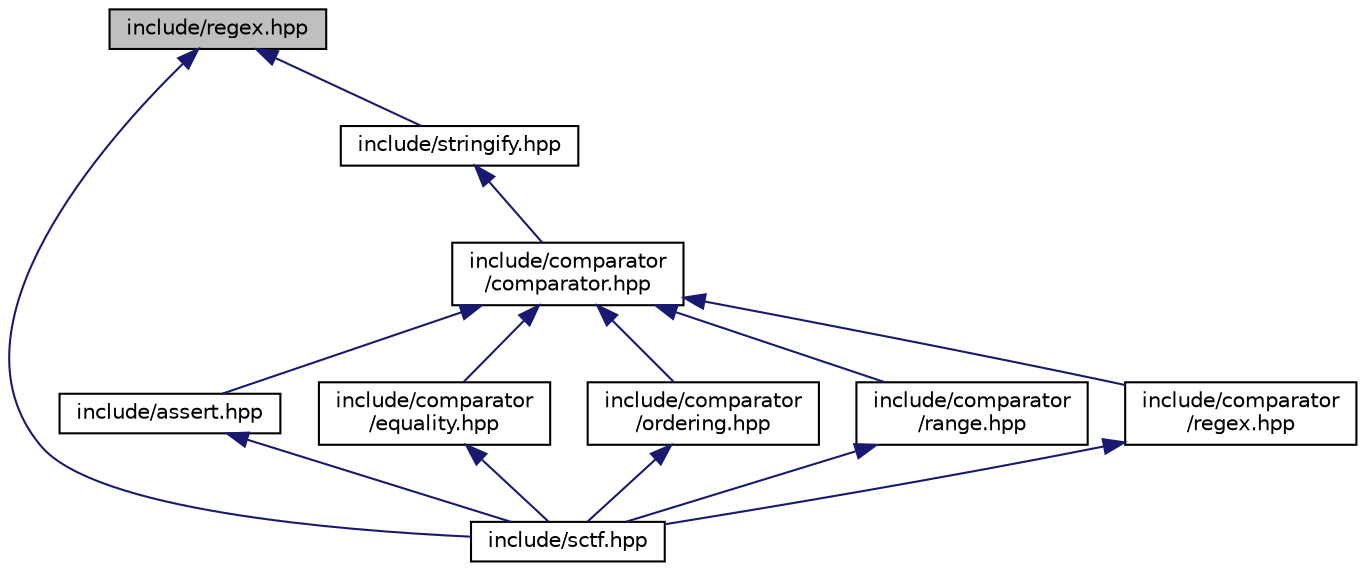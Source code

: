 digraph "include/regex.hpp"
{
  edge [fontname="Helvetica",fontsize="10",labelfontname="Helvetica",labelfontsize="10"];
  node [fontname="Helvetica",fontsize="10",shape=record];
  Node3 [label="include/regex.hpp",height=0.2,width=0.4,color="black", fillcolor="grey75", style="filled", fontcolor="black"];
  Node3 -> Node4 [dir="back",color="midnightblue",fontsize="10",style="solid",fontname="Helvetica"];
  Node4 [label="include/sctf.hpp",height=0.2,width=0.4,color="black", fillcolor="white", style="filled",URL="$sctf_8hpp.html"];
  Node3 -> Node5 [dir="back",color="midnightblue",fontsize="10",style="solid",fontname="Helvetica"];
  Node5 [label="include/stringify.hpp",height=0.2,width=0.4,color="black", fillcolor="white", style="filled",URL="$stringify_8hpp.html"];
  Node5 -> Node6 [dir="back",color="midnightblue",fontsize="10",style="solid",fontname="Helvetica"];
  Node6 [label="include/comparator\l/comparator.hpp",height=0.2,width=0.4,color="black", fillcolor="white", style="filled",URL="$comparator_8hpp.html"];
  Node6 -> Node7 [dir="back",color="midnightblue",fontsize="10",style="solid",fontname="Helvetica"];
  Node7 [label="include/assert.hpp",height=0.2,width=0.4,color="black", fillcolor="white", style="filled",URL="$assert_8hpp.html"];
  Node7 -> Node4 [dir="back",color="midnightblue",fontsize="10",style="solid",fontname="Helvetica"];
  Node6 -> Node8 [dir="back",color="midnightblue",fontsize="10",style="solid",fontname="Helvetica"];
  Node8 [label="include/comparator\l/equality.hpp",height=0.2,width=0.4,color="black", fillcolor="white", style="filled",URL="$equality_8hpp.html"];
  Node8 -> Node4 [dir="back",color="midnightblue",fontsize="10",style="solid",fontname="Helvetica"];
  Node6 -> Node9 [dir="back",color="midnightblue",fontsize="10",style="solid",fontname="Helvetica"];
  Node9 [label="include/comparator\l/ordering.hpp",height=0.2,width=0.4,color="black", fillcolor="white", style="filled",URL="$ordering_8hpp_source.html"];
  Node9 -> Node4 [dir="back",color="midnightblue",fontsize="10",style="solid",fontname="Helvetica"];
  Node6 -> Node10 [dir="back",color="midnightblue",fontsize="10",style="solid",fontname="Helvetica"];
  Node10 [label="include/comparator\l/range.hpp",height=0.2,width=0.4,color="black", fillcolor="white", style="filled",URL="$range_8hpp_source.html"];
  Node10 -> Node4 [dir="back",color="midnightblue",fontsize="10",style="solid",fontname="Helvetica"];
  Node6 -> Node11 [dir="back",color="midnightblue",fontsize="10",style="solid",fontname="Helvetica"];
  Node11 [label="include/comparator\l/regex.hpp",height=0.2,width=0.4,color="black", fillcolor="white", style="filled",URL="$comparator_2regex_8hpp_source.html"];
  Node11 -> Node4 [dir="back",color="midnightblue",fontsize="10",style="solid",fontname="Helvetica"];
}
